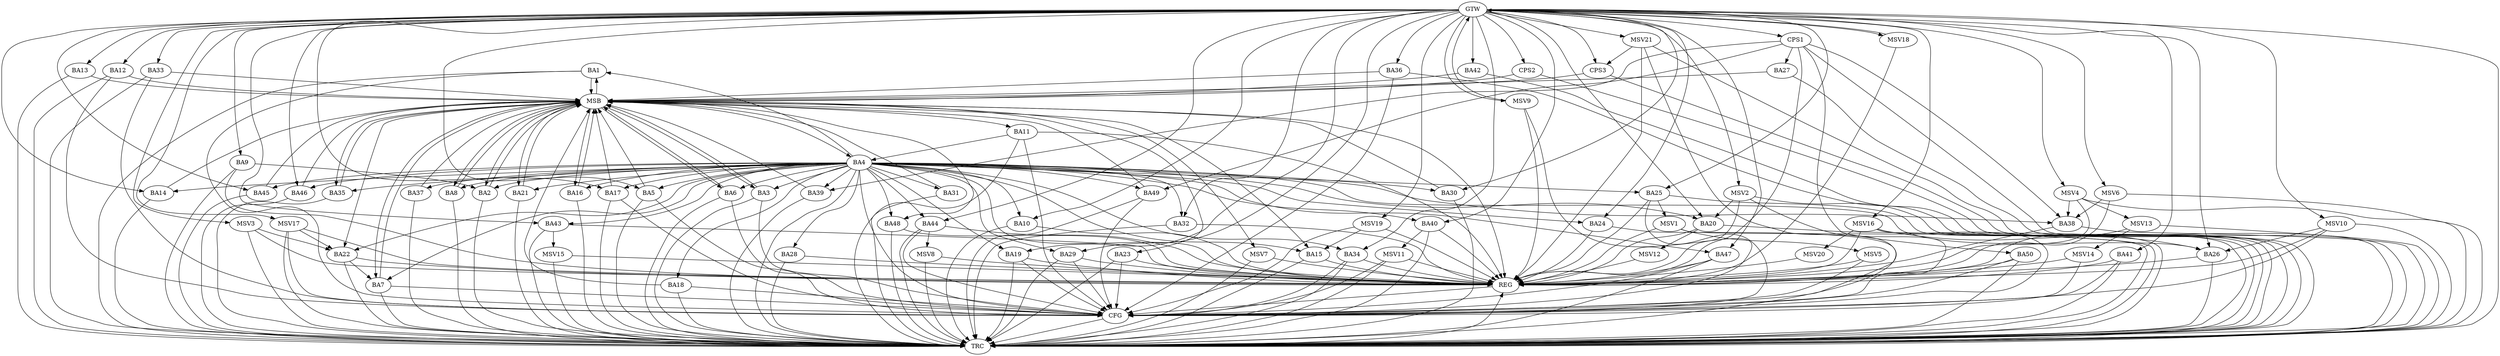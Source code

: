strict digraph G {
  BA1 [ label="BA1" ];
  BA2 [ label="BA2" ];
  BA3 [ label="BA3" ];
  BA4 [ label="BA4" ];
  BA5 [ label="BA5" ];
  BA6 [ label="BA6" ];
  BA7 [ label="BA7" ];
  BA8 [ label="BA8" ];
  BA9 [ label="BA9" ];
  BA10 [ label="BA10" ];
  BA11 [ label="BA11" ];
  BA12 [ label="BA12" ];
  BA13 [ label="BA13" ];
  BA14 [ label="BA14" ];
  BA15 [ label="BA15" ];
  BA16 [ label="BA16" ];
  BA17 [ label="BA17" ];
  BA18 [ label="BA18" ];
  BA19 [ label="BA19" ];
  BA20 [ label="BA20" ];
  BA21 [ label="BA21" ];
  BA22 [ label="BA22" ];
  BA23 [ label="BA23" ];
  BA24 [ label="BA24" ];
  BA25 [ label="BA25" ];
  BA26 [ label="BA26" ];
  BA27 [ label="BA27" ];
  BA28 [ label="BA28" ];
  BA29 [ label="BA29" ];
  BA30 [ label="BA30" ];
  BA31 [ label="BA31" ];
  BA32 [ label="BA32" ];
  BA33 [ label="BA33" ];
  BA34 [ label="BA34" ];
  BA35 [ label="BA35" ];
  BA36 [ label="BA36" ];
  BA37 [ label="BA37" ];
  BA38 [ label="BA38" ];
  BA39 [ label="BA39" ];
  BA40 [ label="BA40" ];
  BA41 [ label="BA41" ];
  BA42 [ label="BA42" ];
  BA43 [ label="BA43" ];
  BA44 [ label="BA44" ];
  BA45 [ label="BA45" ];
  BA46 [ label="BA46" ];
  BA47 [ label="BA47" ];
  BA48 [ label="BA48" ];
  BA49 [ label="BA49" ];
  BA50 [ label="BA50" ];
  CPS1 [ label="CPS1" ];
  CPS2 [ label="CPS2" ];
  CPS3 [ label="CPS3" ];
  GTW [ label="GTW" ];
  REG [ label="REG" ];
  MSB [ label="MSB" ];
  CFG [ label="CFG" ];
  TRC [ label="TRC" ];
  MSV1 [ label="MSV1" ];
  MSV2 [ label="MSV2" ];
  MSV3 [ label="MSV3" ];
  MSV4 [ label="MSV4" ];
  MSV5 [ label="MSV5" ];
  MSV6 [ label="MSV6" ];
  MSV7 [ label="MSV7" ];
  MSV8 [ label="MSV8" ];
  MSV9 [ label="MSV9" ];
  MSV10 [ label="MSV10" ];
  MSV11 [ label="MSV11" ];
  MSV12 [ label="MSV12" ];
  MSV13 [ label="MSV13" ];
  MSV14 [ label="MSV14" ];
  MSV15 [ label="MSV15" ];
  MSV16 [ label="MSV16" ];
  MSV17 [ label="MSV17" ];
  MSV18 [ label="MSV18" ];
  MSV19 [ label="MSV19" ];
  MSV20 [ label="MSV20" ];
  MSV21 [ label="MSV21" ];
  BA4 -> BA2;
  BA9 -> BA2;
  BA11 -> BA4;
  BA22 -> BA7;
  CPS1 -> BA49;
  CPS1 -> BA38;
  CPS1 -> BA50;
  CPS1 -> BA27;
  CPS1 -> BA39;
  GTW -> BA5;
  GTW -> BA9;
  GTW -> BA10;
  GTW -> BA12;
  GTW -> BA13;
  GTW -> BA14;
  GTW -> BA17;
  GTW -> BA19;
  GTW -> BA20;
  GTW -> BA24;
  GTW -> BA25;
  GTW -> BA26;
  GTW -> BA29;
  GTW -> BA30;
  GTW -> BA32;
  GTW -> BA33;
  GTW -> BA34;
  GTW -> BA36;
  GTW -> BA40;
  GTW -> BA41;
  GTW -> BA42;
  GTW -> BA43;
  GTW -> BA44;
  GTW -> BA45;
  GTW -> BA46;
  GTW -> BA47;
  GTW -> CPS1;
  GTW -> CPS2;
  GTW -> CPS3;
  BA4 -> REG;
  BA9 -> REG;
  BA10 -> REG;
  BA11 -> REG;
  BA15 -> REG;
  BA19 -> REG;
  BA20 -> REG;
  BA22 -> REG;
  BA23 -> REG;
  BA24 -> REG;
  BA25 -> REG;
  BA26 -> REG;
  BA28 -> REG;
  BA29 -> REG;
  BA32 -> REG;
  BA34 -> REG;
  BA38 -> REG;
  BA40 -> REG;
  BA41 -> REG;
  BA43 -> REG;
  BA44 -> REG;
  BA47 -> REG;
  BA48 -> REG;
  BA50 -> REG;
  CPS1 -> REG;
  BA1 -> MSB;
  MSB -> BA2;
  MSB -> REG;
  BA2 -> MSB;
  MSB -> BA1;
  BA3 -> MSB;
  BA5 -> MSB;
  BA6 -> MSB;
  BA7 -> MSB;
  MSB -> BA4;
  BA8 -> MSB;
  BA12 -> MSB;
  MSB -> BA6;
  BA13 -> MSB;
  MSB -> BA7;
  BA14 -> MSB;
  BA16 -> MSB;
  BA17 -> MSB;
  BA18 -> MSB;
  MSB -> BA15;
  BA21 -> MSB;
  MSB -> BA3;
  BA27 -> MSB;
  BA30 -> MSB;
  MSB -> BA8;
  BA31 -> MSB;
  BA33 -> MSB;
  BA35 -> MSB;
  BA36 -> MSB;
  MSB -> BA23;
  BA37 -> MSB;
  MSB -> BA21;
  BA39 -> MSB;
  MSB -> BA22;
  BA42 -> MSB;
  BA45 -> MSB;
  BA46 -> MSB;
  BA49 -> MSB;
  MSB -> BA11;
  CPS2 -> MSB;
  MSB -> BA16;
  CPS3 -> MSB;
  MSB -> BA48;
  MSB -> BA35;
  BA44 -> CFG;
  BA6 -> CFG;
  BA1 -> CFG;
  BA18 -> CFG;
  BA3 -> CFG;
  BA49 -> CFG;
  BA7 -> CFG;
  BA4 -> CFG;
  BA19 -> CFG;
  BA36 -> CFG;
  BA5 -> CFG;
  BA12 -> CFG;
  BA50 -> CFG;
  BA34 -> CFG;
  BA29 -> CFG;
  BA47 -> CFG;
  BA17 -> CFG;
  BA33 -> CFG;
  BA11 -> CFG;
  BA25 -> CFG;
  BA41 -> CFG;
  BA23 -> CFG;
  REG -> CFG;
  BA1 -> TRC;
  BA2 -> TRC;
  BA3 -> TRC;
  BA4 -> TRC;
  BA5 -> TRC;
  BA6 -> TRC;
  BA7 -> TRC;
  BA8 -> TRC;
  BA9 -> TRC;
  BA10 -> TRC;
  BA11 -> TRC;
  BA12 -> TRC;
  BA13 -> TRC;
  BA14 -> TRC;
  BA15 -> TRC;
  BA16 -> TRC;
  BA17 -> TRC;
  BA18 -> TRC;
  BA19 -> TRC;
  BA20 -> TRC;
  BA21 -> TRC;
  BA22 -> TRC;
  BA23 -> TRC;
  BA24 -> TRC;
  BA25 -> TRC;
  BA26 -> TRC;
  BA27 -> TRC;
  BA28 -> TRC;
  BA29 -> TRC;
  BA30 -> TRC;
  BA31 -> TRC;
  BA32 -> TRC;
  BA33 -> TRC;
  BA34 -> TRC;
  BA35 -> TRC;
  BA36 -> TRC;
  BA37 -> TRC;
  BA38 -> TRC;
  BA39 -> TRC;
  BA40 -> TRC;
  BA41 -> TRC;
  BA42 -> TRC;
  BA43 -> TRC;
  BA44 -> TRC;
  BA45 -> TRC;
  BA46 -> TRC;
  BA47 -> TRC;
  BA48 -> TRC;
  BA49 -> TRC;
  BA50 -> TRC;
  CPS1 -> TRC;
  CPS2 -> TRC;
  CPS3 -> TRC;
  GTW -> TRC;
  CFG -> TRC;
  TRC -> REG;
  BA4 -> BA39;
  BA4 -> BA32;
  BA4 -> BA22;
  BA4 -> BA24;
  BA4 -> BA47;
  BA4 -> BA20;
  BA4 -> BA18;
  BA4 -> BA28;
  BA4 -> BA43;
  BA4 -> BA26;
  BA4 -> BA3;
  BA4 -> BA40;
  BA4 -> BA17;
  BA4 -> BA38;
  BA4 -> BA8;
  BA4 -> BA46;
  BA4 -> BA31;
  BA4 -> BA25;
  BA4 -> BA7;
  BA4 -> BA37;
  BA4 -> BA16;
  BA4 -> BA14;
  BA4 -> BA49;
  BA4 -> BA6;
  BA4 -> BA29;
  BA4 -> BA44;
  BA4 -> BA34;
  BA4 -> BA21;
  BA4 -> BA10;
  BA4 -> BA15;
  BA4 -> BA5;
  BA4 -> BA45;
  BA4 -> BA19;
  BA4 -> BA35;
  BA4 -> BA1;
  BA4 -> BA48;
  BA4 -> BA30;
  BA25 -> MSV1;
  MSV1 -> REG;
  MSV1 -> TRC;
  MSV2 -> BA20;
  GTW -> MSV2;
  MSV2 -> REG;
  MSV2 -> TRC;
  MSV2 -> CFG;
  MSV3 -> BA22;
  GTW -> MSV3;
  MSV3 -> REG;
  MSV3 -> TRC;
  MSV4 -> BA38;
  GTW -> MSV4;
  MSV4 -> REG;
  MSV4 -> TRC;
  MSV1 -> MSV5;
  MSV5 -> REG;
  MSV5 -> CFG;
  MSV6 -> BA38;
  GTW -> MSV6;
  MSV6 -> REG;
  MSV6 -> TRC;
  MSB -> MSV7;
  MSV7 -> REG;
  MSV7 -> TRC;
  BA44 -> MSV8;
  MSV8 -> REG;
  MSV8 -> TRC;
  MSV9 -> GTW;
  GTW -> MSV9;
  MSV9 -> REG;
  MSV9 -> CFG;
  MSV10 -> BA26;
  GTW -> MSV10;
  MSV10 -> REG;
  MSV10 -> TRC;
  MSV10 -> CFG;
  BA40 -> MSV11;
  MSV11 -> REG;
  MSV11 -> TRC;
  MSV11 -> CFG;
  BA20 -> MSV12;
  MSV12 -> REG;
  MSV4 -> MSV13;
  MSV13 -> REG;
  MSV13 -> TRC;
  MSV13 -> MSV14;
  MSV14 -> REG;
  MSV14 -> CFG;
  BA43 -> MSV15;
  MSV15 -> REG;
  MSV15 -> TRC;
  MSV16 -> BA26;
  GTW -> MSV16;
  MSV16 -> REG;
  MSV16 -> TRC;
  MSV16 -> CFG;
  MSV17 -> BA22;
  GTW -> MSV17;
  MSV17 -> REG;
  MSV17 -> TRC;
  MSV17 -> CFG;
  MSV18 -> GTW;
  GTW -> MSV18;
  MSV18 -> REG;
  MSV19 -> BA15;
  GTW -> MSV19;
  MSV19 -> REG;
  MSV19 -> CFG;
  MSV16 -> MSV20;
  MSV20 -> REG;
  MSV21 -> CPS3;
  GTW -> MSV21;
  MSV21 -> REG;
  MSV21 -> TRC;
  MSV21 -> CFG;
}
